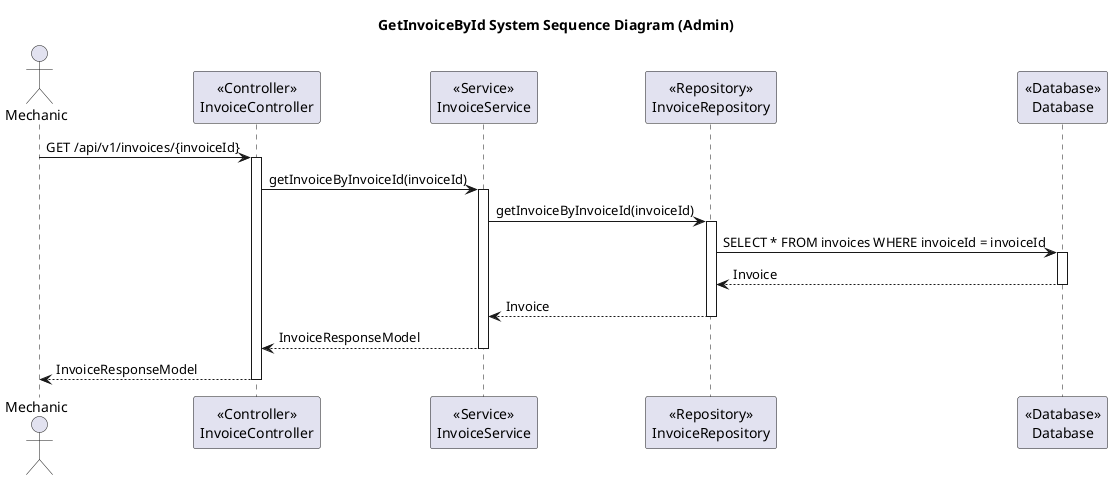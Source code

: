 @startuml
title GetInvoiceById System Sequence Diagram (Admin)

actor Mechanic

participant InvoiceController as "<<Controller>>\nInvoiceController"
participant InvoiceService as "<<Service>>\nInvoiceService"
participant InvoiceRepository as "<<Repository>>\nInvoiceRepository"
participant Database as "<<Database>>\nDatabase"

Mechanic -> InvoiceController: GET /api/v1/invoices/{invoiceId}
activate InvoiceController

InvoiceController -> InvoiceService: getInvoiceByInvoiceId(invoiceId)
activate InvoiceService

InvoiceService -> InvoiceRepository: getInvoiceByInvoiceId(invoiceId)
activate InvoiceRepository

InvoiceRepository -> Database: SELECT * FROM invoices WHERE invoiceId = invoiceId
activate Database

Database --> InvoiceRepository: Invoice
deactivate Database

InvoiceRepository --> InvoiceService: Invoice
deactivate InvoiceRepository

InvoiceService --> InvoiceController: InvoiceResponseModel
deactivate InvoiceService

InvoiceController --> Mechanic: InvoiceResponseModel
deactivate InvoiceController
@enduml
